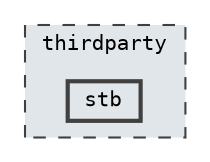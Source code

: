 digraph "C:/Users/s239074/Documents/ogl_renderer/thirdparty/stb"
{
 // LATEX_PDF_SIZE
  bgcolor="transparent";
  edge [fontname=Terminal,fontsize=10,labelfontname=Helvetica,labelfontsize=10];
  node [fontname=Terminal,fontsize=10,shape=box,height=0.2,width=0.4];
  compound=true
  subgraph clusterdir_7f51fab15f37f4c20c90b1af38889ac7 {
    graph [ bgcolor="#e0e6e9", pencolor="grey25", label="thirdparty", fontname=Terminal,fontsize=10 style="filled,dashed", URL="dir_7f51fab15f37f4c20c90b1af38889ac7.html",tooltip=""]
  dir_28c64bc9bfc26fb42ef6d7ffc6bf44ce [label="stb", fillcolor="#e0e6e9", color="grey25", style="filled,bold", URL="dir_28c64bc9bfc26fb42ef6d7ffc6bf44ce.html",tooltip=""];
  }
}
